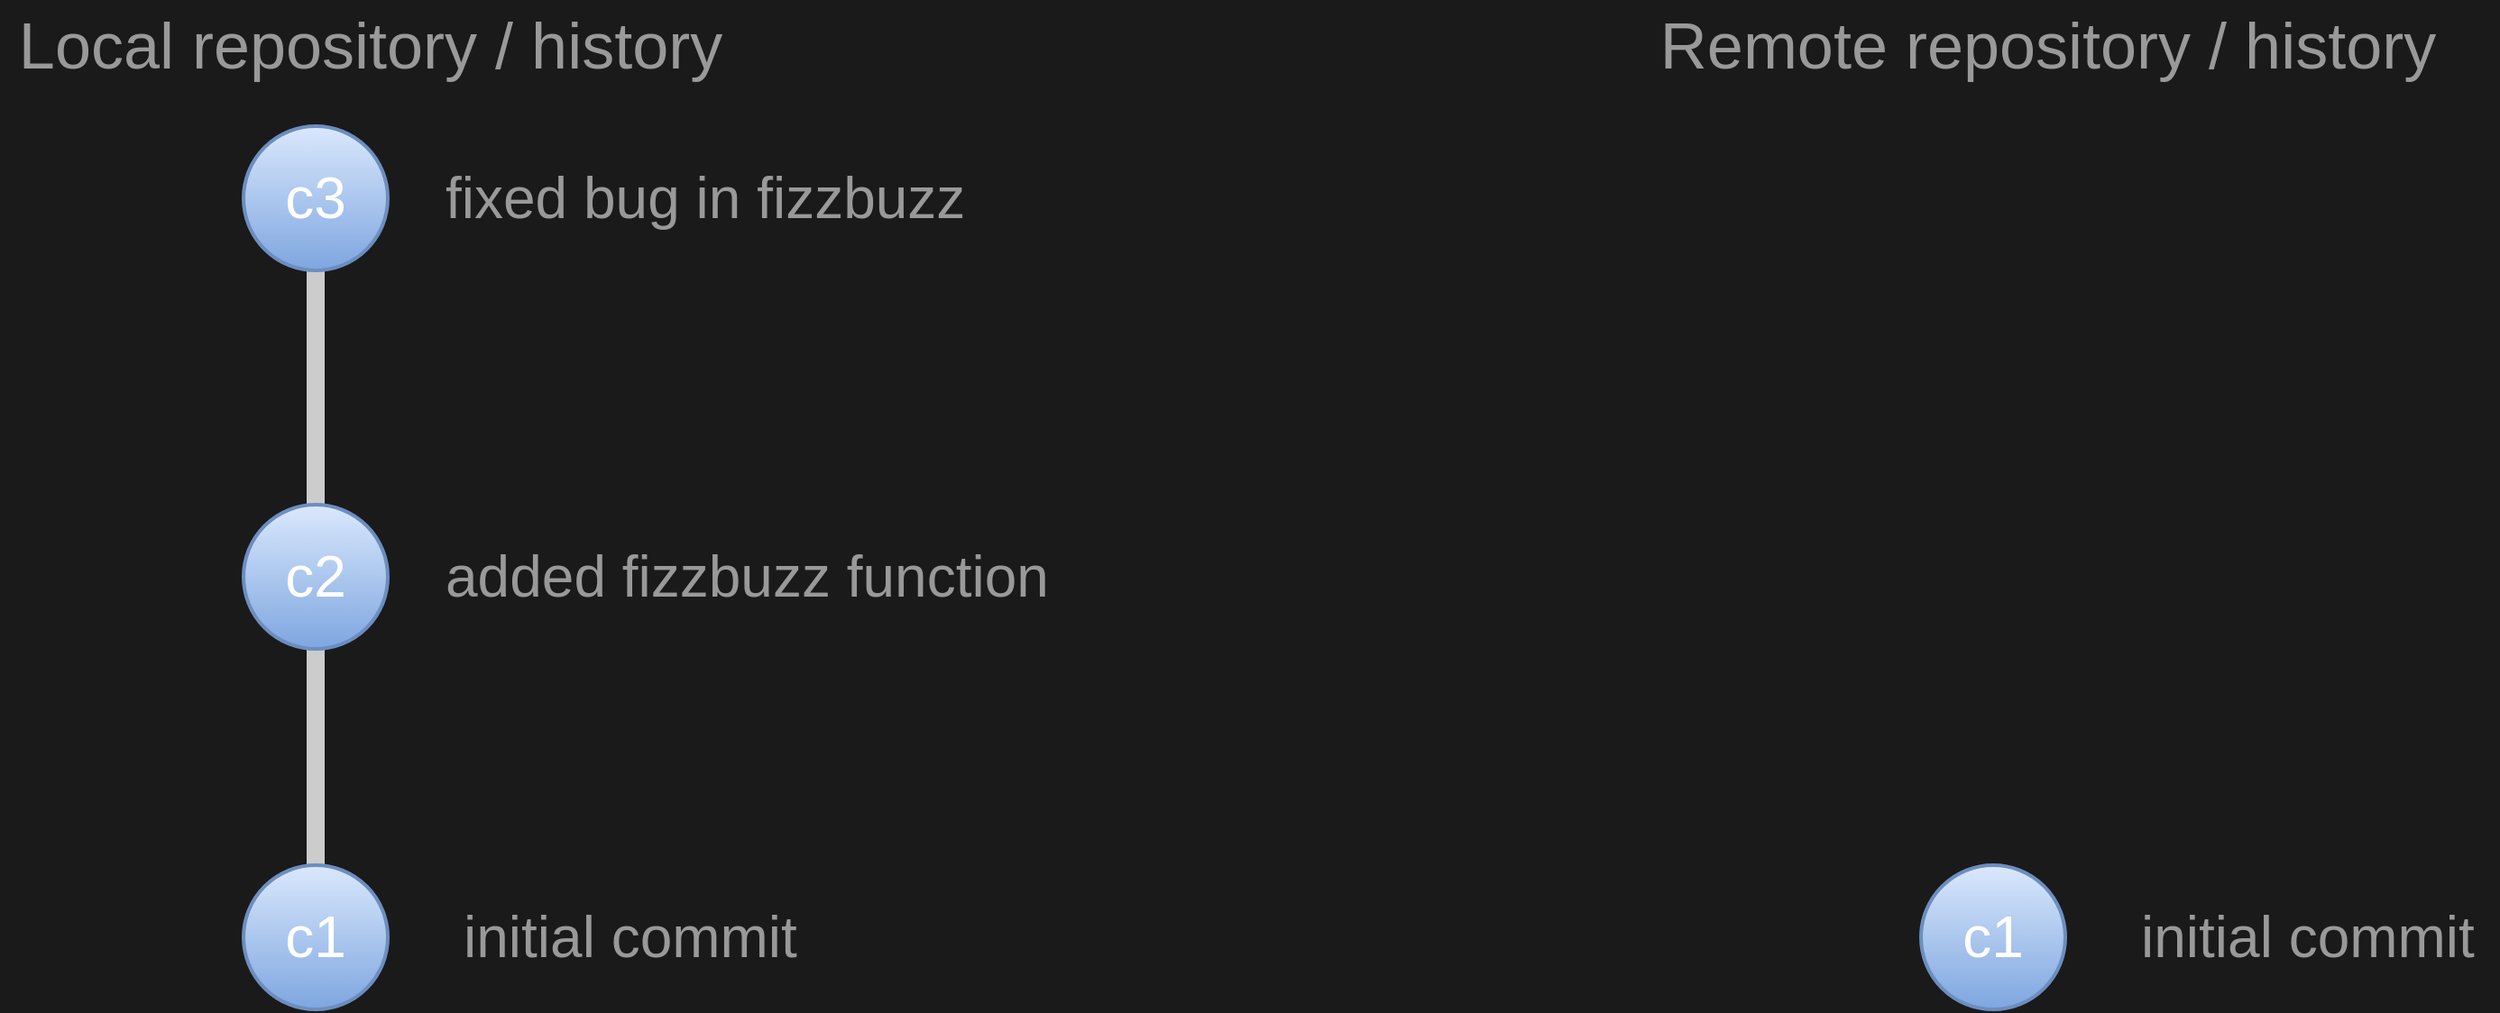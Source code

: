 <mxfile version="16.4.0" type="device"><diagram id="Y_uHCqeiR_Z5L8vWirxe" name="Page-1"><mxGraphModel dx="1106" dy="852" grid="1" gridSize="10" guides="1" tooltips="1" connect="1" arrows="1" fold="1" page="1" pageScale="1" pageWidth="1600" pageHeight="900" background="#1A1A1A" math="0" shadow="0"><root><mxCell id="0"/><mxCell id="1" parent="0"/><mxCell id="zvdvDkTzJKy5WXcymhPZ-1" style="edgeStyle=orthogonalEdgeStyle;rounded=1;orthogonalLoop=1;jettySize=auto;html=1;exitX=0.5;exitY=0;exitDx=0;exitDy=0;entryX=0.5;entryY=1;entryDx=0;entryDy=0;fontSize=32;strokeWidth=10;strokeColor=#CCCCCC;endArrow=none;endFill=0;" parent="1" source="zvdvDkTzJKy5WXcymhPZ-2" target="zvdvDkTzJKy5WXcymhPZ-4" edge="1"><mxGeometry relative="1" as="geometry"/></mxCell><mxCell id="zvdvDkTzJKy5WXcymhPZ-2" value="c1" style="ellipse;whiteSpace=wrap;html=1;aspect=fixed;fillColor=#dae8fc;strokeColor=#6c8ebf;strokeWidth=2;fontSize=32;fontColor=#FFFFFF;gradientColor=#7ea6e0;" parent="1" vertex="1"><mxGeometry x="180" y="790" width="80" height="80" as="geometry"/></mxCell><mxCell id="zvdvDkTzJKy5WXcymhPZ-3" style="edgeStyle=orthogonalEdgeStyle;rounded=1;orthogonalLoop=1;jettySize=auto;html=1;exitX=0.5;exitY=0;exitDx=0;exitDy=0;fontSize=32;strokeColor=#CCCCCC;strokeWidth=10;endArrow=none;endFill=0;" parent="1" source="zvdvDkTzJKy5WXcymhPZ-4" target="zvdvDkTzJKy5WXcymhPZ-7" edge="1"><mxGeometry relative="1" as="geometry"/></mxCell><mxCell id="zvdvDkTzJKy5WXcymhPZ-4" value="c2" style="ellipse;whiteSpace=wrap;html=1;aspect=fixed;fillColor=#dae8fc;strokeColor=#6c8ebf;strokeWidth=2;fontSize=32;fontColor=#FFFFFF;gradientColor=#7ea6e0;" parent="1" vertex="1"><mxGeometry x="180" y="590" width="80" height="80" as="geometry"/></mxCell><mxCell id="zvdvDkTzJKy5WXcymhPZ-5" value="initial commit" style="text;html=1;align=left;verticalAlign=middle;resizable=0;points=[];autosize=1;strokeColor=none;fillColor=none;fontSize=32;fontColor=#999999;" parent="1" vertex="1"><mxGeometry x="300" y="810" width="200" height="40" as="geometry"/></mxCell><mxCell id="zvdvDkTzJKy5WXcymhPZ-6" value="added fizzbuzz function" style="text;html=1;align=left;verticalAlign=middle;resizable=0;points=[];autosize=1;strokeColor=none;fillColor=none;fontSize=32;fontColor=#999999;" parent="1" vertex="1"><mxGeometry x="290" y="610" width="350" height="40" as="geometry"/></mxCell><mxCell id="zvdvDkTzJKy5WXcymhPZ-7" value="c3" style="ellipse;whiteSpace=wrap;html=1;aspect=fixed;fillColor=#dae8fc;strokeColor=#6c8ebf;strokeWidth=2;fontSize=32;gradientColor=#7ea6e0;fontColor=#FFFFFF;" parent="1" vertex="1"><mxGeometry x="180" y="380" width="80" height="80" as="geometry"/></mxCell><mxCell id="zvdvDkTzJKy5WXcymhPZ-8" value="fixed bug in fizzbuzz" style="text;html=1;align=left;verticalAlign=middle;resizable=0;points=[];autosize=1;strokeColor=none;fillColor=none;fontSize=32;fontColor=#999999;" parent="1" vertex="1"><mxGeometry x="290" y="400" width="300" height="40" as="geometry"/></mxCell><mxCell id="zvdvDkTzJKy5WXcymhPZ-9" value="Local repository / history" style="text;html=1;align=center;verticalAlign=middle;resizable=0;points=[];autosize=1;strokeColor=none;fillColor=none;fontColor=#999999;fontSize=36;" parent="1" vertex="1"><mxGeometry x="45" y="310" width="410" height="50" as="geometry"/></mxCell><mxCell id="zvdvDkTzJKy5WXcymhPZ-11" value="c1" style="ellipse;whiteSpace=wrap;html=1;aspect=fixed;fillColor=#dae8fc;strokeColor=#6c8ebf;strokeWidth=2;fontSize=32;fontColor=#FFFFFF;gradientColor=#7ea6e0;" parent="1" vertex="1"><mxGeometry x="1110" y="790" width="80" height="80" as="geometry"/></mxCell><mxCell id="zvdvDkTzJKy5WXcymhPZ-12" style="edgeStyle=orthogonalEdgeStyle;rounded=1;orthogonalLoop=1;jettySize=auto;html=1;exitX=0.5;exitY=0;exitDx=0;exitDy=0;fontSize=32;strokeColor=#CCCCCC;strokeWidth=10;endArrow=none;endFill=0;" parent="1" edge="1"><mxGeometry relative="1" as="geometry"><mxPoint x="1150" y="460" as="targetPoint"/></mxGeometry></mxCell><mxCell id="zvdvDkTzJKy5WXcymhPZ-14" value="initial commit" style="text;html=1;align=left;verticalAlign=middle;resizable=0;points=[];autosize=1;strokeColor=none;fillColor=none;fontSize=32;fontColor=#999999;" parent="1" vertex="1"><mxGeometry x="1230" y="810" width="200" height="40" as="geometry"/></mxCell><mxCell id="zvdvDkTzJKy5WXcymhPZ-18" value="Remote repository / history" style="text;html=1;align=center;verticalAlign=middle;resizable=0;points=[];autosize=1;strokeColor=none;fillColor=none;fontColor=#999999;fontSize=36;" parent="1" vertex="1"><mxGeometry x="955" y="310" width="450" height="50" as="geometry"/></mxCell></root></mxGraphModel></diagram></mxfile>